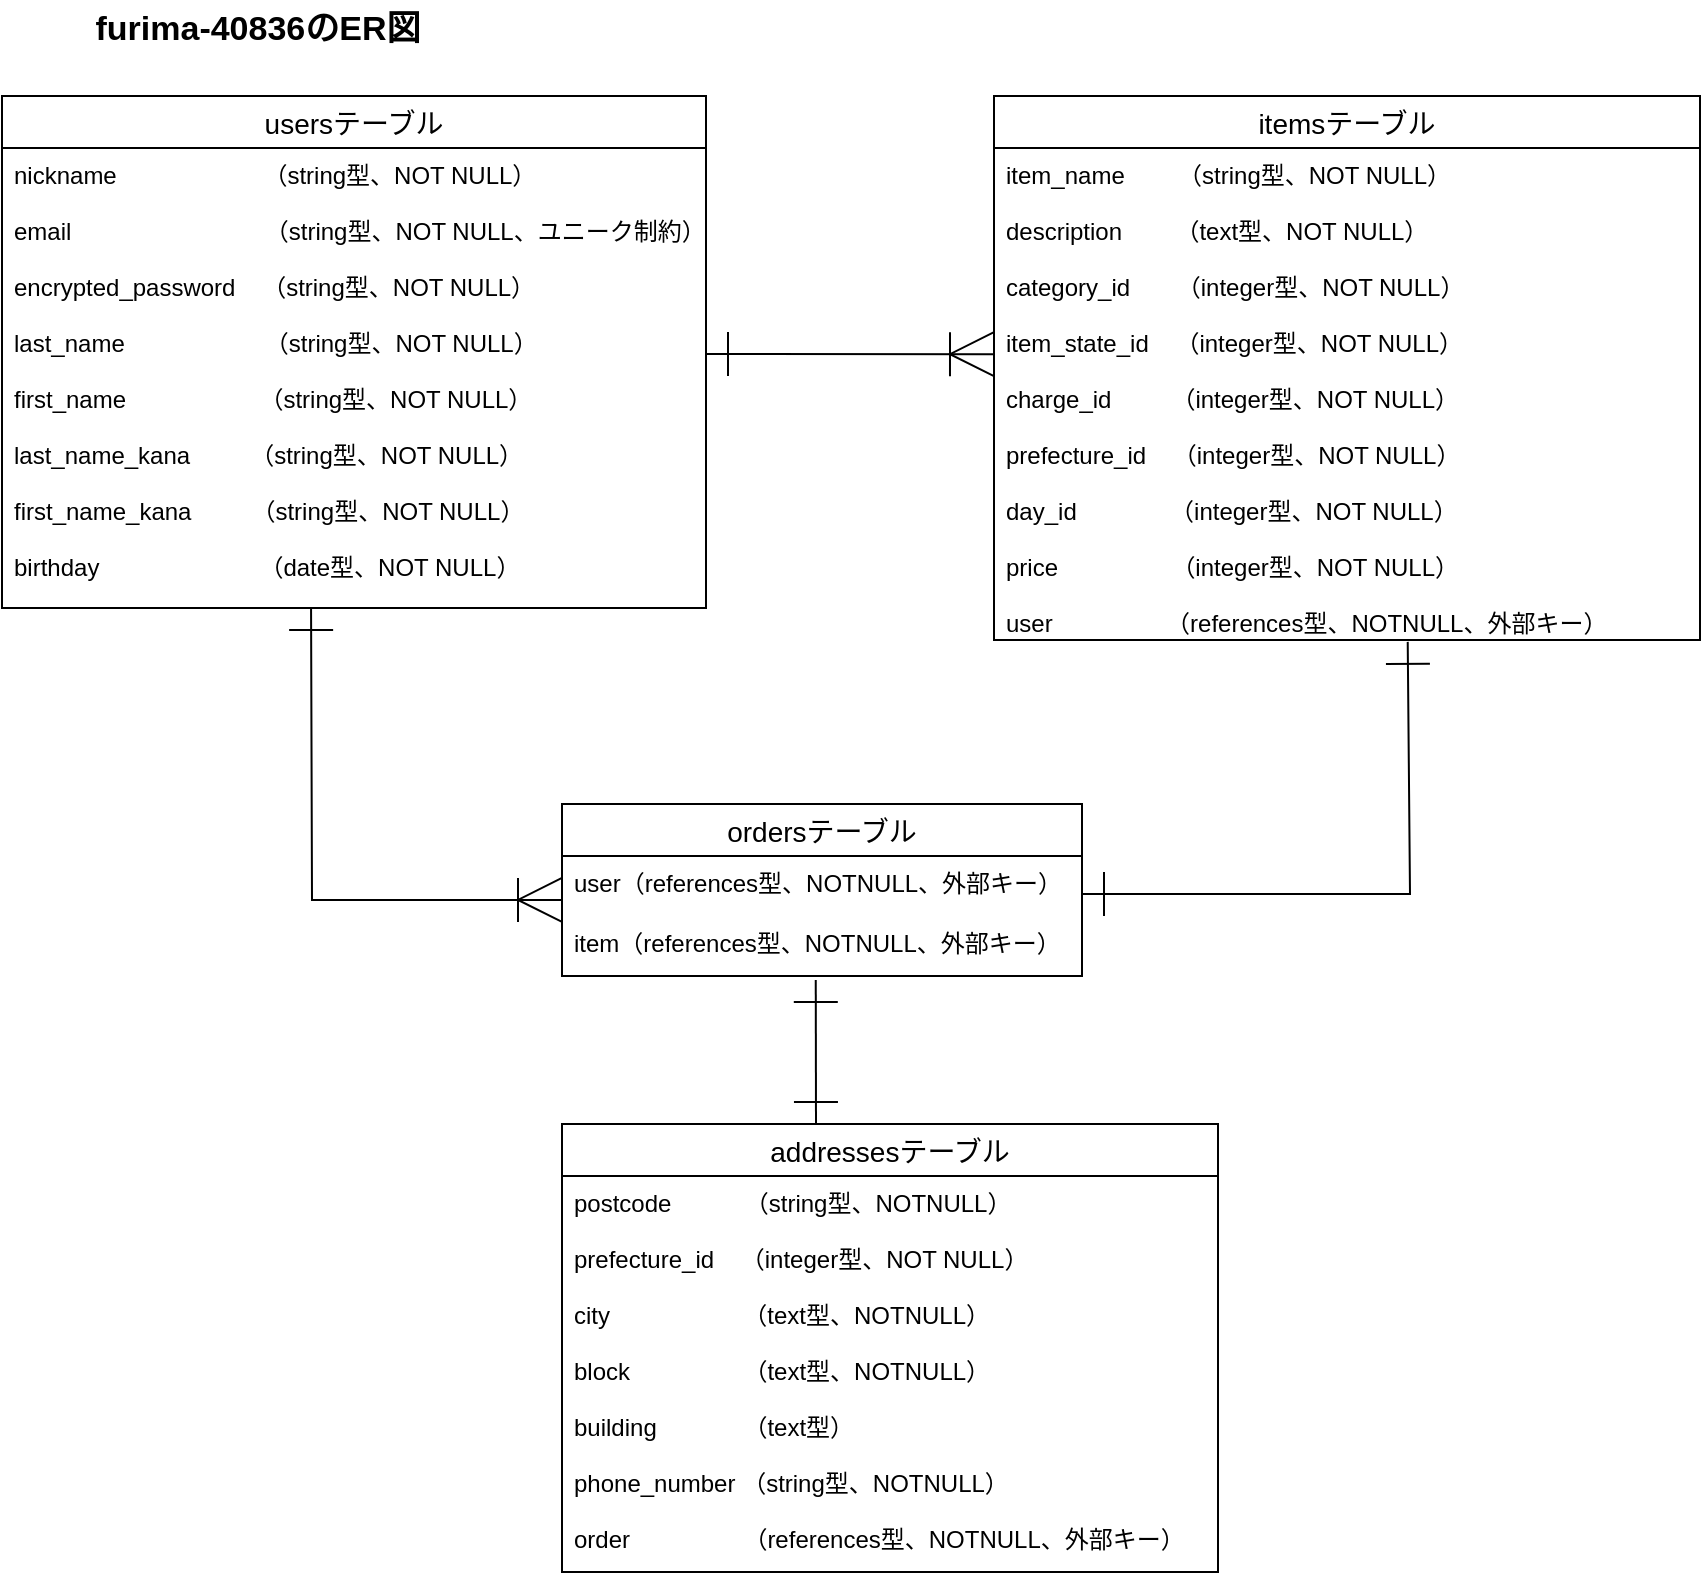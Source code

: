 <mxfile>
    <diagram id="1QTKfVFLESSpMMtnV6Su" name="ページ1">
        <mxGraphModel dx="871" dy="666" grid="1" gridSize="16" guides="1" tooltips="1" connect="1" arrows="1" fold="1" page="1" pageScale="1" pageWidth="827" pageHeight="1169" background="none" math="0" shadow="0">
            <root>
                <mxCell id="0"/>
                <mxCell id="1" parent="0"/>
                <mxCell id="2" value="usersテーブル" style="swimlane;fontStyle=0;childLayout=stackLayout;horizontal=1;startSize=26;horizontalStack=0;resizeParent=1;resizeParentMax=0;resizeLast=0;collapsible=1;marginBottom=0;align=center;fontSize=14;" parent="1" vertex="1">
                    <mxGeometry y="94" width="352" height="256" as="geometry"/>
                </mxCell>
                <mxCell id="3" value="nickname                      （string型、NOT NULL）&#10;&#10;email                             （string型、NOT NULL、ユニーク制約）&#10;&#10;encrypted_password    （string型、NOT NULL）&#10;&#10;last_name                     （string型、NOT NULL）&#10;&#10;first_name                    （string型、NOT NULL）&#10;&#10;last_name_kana          （string型、NOT NULL）&#10;&#10;first_name_kana          （string型、NOT NULL）&#10;&#10;birthday                        （date型、NOT NULL）&#10;" style="text;strokeColor=none;fillColor=none;spacingLeft=4;spacingRight=4;overflow=hidden;rotatable=0;points=[[0,0.5],[1,0.5]];portConstraint=eastwest;fontSize=12;" parent="2" vertex="1">
                    <mxGeometry y="26" width="352" height="230" as="geometry"/>
                </mxCell>
                <mxCell id="7" value="itemsテーブル" style="swimlane;fontStyle=0;childLayout=stackLayout;horizontal=1;startSize=26;horizontalStack=0;resizeParent=1;resizeParentMax=0;resizeLast=0;collapsible=1;marginBottom=0;align=center;fontSize=14;" parent="1" vertex="1">
                    <mxGeometry x="496" y="94" width="353" height="272" as="geometry">
                        <mxRectangle x="480" y="159" width="70" height="30" as="alternateBounds"/>
                    </mxGeometry>
                </mxCell>
                <mxCell id="8" value="item_name        （string型、NOT NULL）&#10;&#10;description        （text型、NOT NULL）&#10;&#10;category_id       （integer型、NOT NULL）&#10;&#10;item_state_id    （integer型、NOT NULL）&#10;&#10;charge_id         （integer型、NOT NULL）&#10;&#10;prefecture_id    （integer型、NOT NULL）&#10;&#10;day_id              （integer型、NOT NULL）&#10;&#10;price                 （integer型、NOT NULL）&#10;&#10;user                 （references型、NOTNULL、外部キー）" style="text;strokeColor=none;fillColor=none;spacingLeft=4;spacingRight=4;overflow=hidden;rotatable=0;points=[[0,0.5],[1,0.5]];portConstraint=eastwest;fontSize=12;" parent="7" vertex="1">
                    <mxGeometry y="26" width="353" height="246" as="geometry"/>
                </mxCell>
                <mxCell id="27" value="ordersテーブル" style="swimlane;fontStyle=0;childLayout=stackLayout;horizontal=1;startSize=26;horizontalStack=0;resizeParent=1;resizeParentMax=0;resizeLast=0;collapsible=1;marginBottom=0;align=center;fontSize=14;" parent="1" vertex="1">
                    <mxGeometry x="280" y="448" width="260" height="86" as="geometry"/>
                </mxCell>
                <mxCell id="28" value="user（references型、NOTNULL、外部キー）" style="text;strokeColor=none;fillColor=none;spacingLeft=4;spacingRight=4;overflow=hidden;rotatable=0;points=[[0,0.5],[1,0.5]];portConstraint=eastwest;fontSize=12;" parent="27" vertex="1">
                    <mxGeometry y="26" width="260" height="30" as="geometry"/>
                </mxCell>
                <mxCell id="29" value="item（references型、NOTNULL、外部キー）" style="text;strokeColor=none;fillColor=none;spacingLeft=4;spacingRight=4;overflow=hidden;rotatable=0;points=[[0,0.5],[1,0.5]];portConstraint=eastwest;fontSize=12;" parent="27" vertex="1">
                    <mxGeometry y="56" width="260" height="30" as="geometry"/>
                </mxCell>
                <mxCell id="33" value="addressesテーブル" style="swimlane;fontStyle=0;childLayout=stackLayout;horizontal=1;startSize=26;horizontalStack=0;resizeParent=1;resizeParentMax=0;resizeLast=0;collapsible=1;marginBottom=0;align=center;fontSize=14;" parent="1" vertex="1">
                    <mxGeometry x="280" y="608" width="328" height="224" as="geometry"/>
                </mxCell>
                <mxCell id="34" value="postcode           （string型、NOTNULL）&#10;&#10;prefecture_id    （integer型、NOT NULL）&#10;&#10;city                    （text型、NOTNULL）&#10;&#10;block                 （text型、NOTNULL）&#10;&#10;building             （text型）&#10;&#10;phone_number （string型、NOTNULL）&#10;&#10;order                 （references型、NOTNULL、外部キー）" style="text;strokeColor=none;fillColor=none;spacingLeft=4;spacingRight=4;overflow=hidden;rotatable=0;points=[[0,0.5],[1,0.5]];portConstraint=eastwest;fontSize=12;fontStyle=0" parent="33" vertex="1">
                    <mxGeometry y="26" width="328" height="198" as="geometry"/>
                </mxCell>
                <mxCell id="37" style="edgeStyle=none;html=1;startArrow=ERone;startFill=0;endArrow=ERoneToMany;endFill=0;targetPerimeterSpacing=0;endSize=20;startSize=20;entryX=0;entryY=0.293;entryDx=0;entryDy=0;entryPerimeter=0;" parent="1" edge="1">
                    <mxGeometry relative="1" as="geometry">
                        <mxPoint x="352" y="223" as="sourcePoint"/>
                        <mxPoint x="496" y="223.078" as="targetPoint"/>
                    </mxGeometry>
                </mxCell>
                <mxCell id="39" style="edgeStyle=none;html=1;startArrow=ERone;startFill=0;endArrow=ERoneToMany;endFill=0;targetPerimeterSpacing=0;endSize=20;startSize=20;exitX=0.439;exitY=1;exitDx=0;exitDy=0;exitPerimeter=0;rounded=0;entryX=0;entryY=0.733;entryDx=0;entryDy=0;entryPerimeter=0;" parent="1" source="3" target="28" edge="1">
                    <mxGeometry relative="1" as="geometry">
                        <mxPoint x="160" y="342" as="sourcePoint"/>
                        <mxPoint x="272" y="496" as="targetPoint"/>
                        <Array as="points">
                            <mxPoint x="155" y="496"/>
                        </Array>
                    </mxGeometry>
                </mxCell>
                <mxCell id="40" style="edgeStyle=none;html=1;startArrow=ERone;startFill=0;endArrow=ERone;endFill=0;targetPerimeterSpacing=0;endSize=20;startSize=20;exitX=0.586;exitY=1.016;exitDx=0;exitDy=0;exitPerimeter=0;rounded=0;" parent="1" edge="1">
                    <mxGeometry relative="1" as="geometry">
                        <mxPoint x="702.858" y="366.936" as="sourcePoint"/>
                        <mxPoint x="540" y="493" as="targetPoint"/>
                        <Array as="points">
                            <mxPoint x="704" y="493"/>
                        </Array>
                    </mxGeometry>
                </mxCell>
                <mxCell id="41" style="edgeStyle=none;html=1;exitX=0.488;exitY=1.067;exitDx=0;exitDy=0;startArrow=ERone;startFill=0;endArrow=ERone;endFill=0;targetPerimeterSpacing=0;endSize=20;startSize=20;exitPerimeter=0;" parent="1" edge="1">
                    <mxGeometry relative="1" as="geometry">
                        <mxPoint x="406.88" y="536.01" as="sourcePoint"/>
                        <mxPoint x="407" y="608" as="targetPoint"/>
                    </mxGeometry>
                </mxCell>
                <mxCell id="43" value="furima-40836のER図" style="text;html=1;strokeColor=none;fillColor=none;align=center;verticalAlign=middle;whiteSpace=wrap;rounded=0;fontSize=17;fontStyle=1" parent="1" vertex="1">
                    <mxGeometry x="40" y="46" width="176" height="30" as="geometry"/>
                </mxCell>
            </root>
        </mxGraphModel>
    </diagram>
</mxfile>